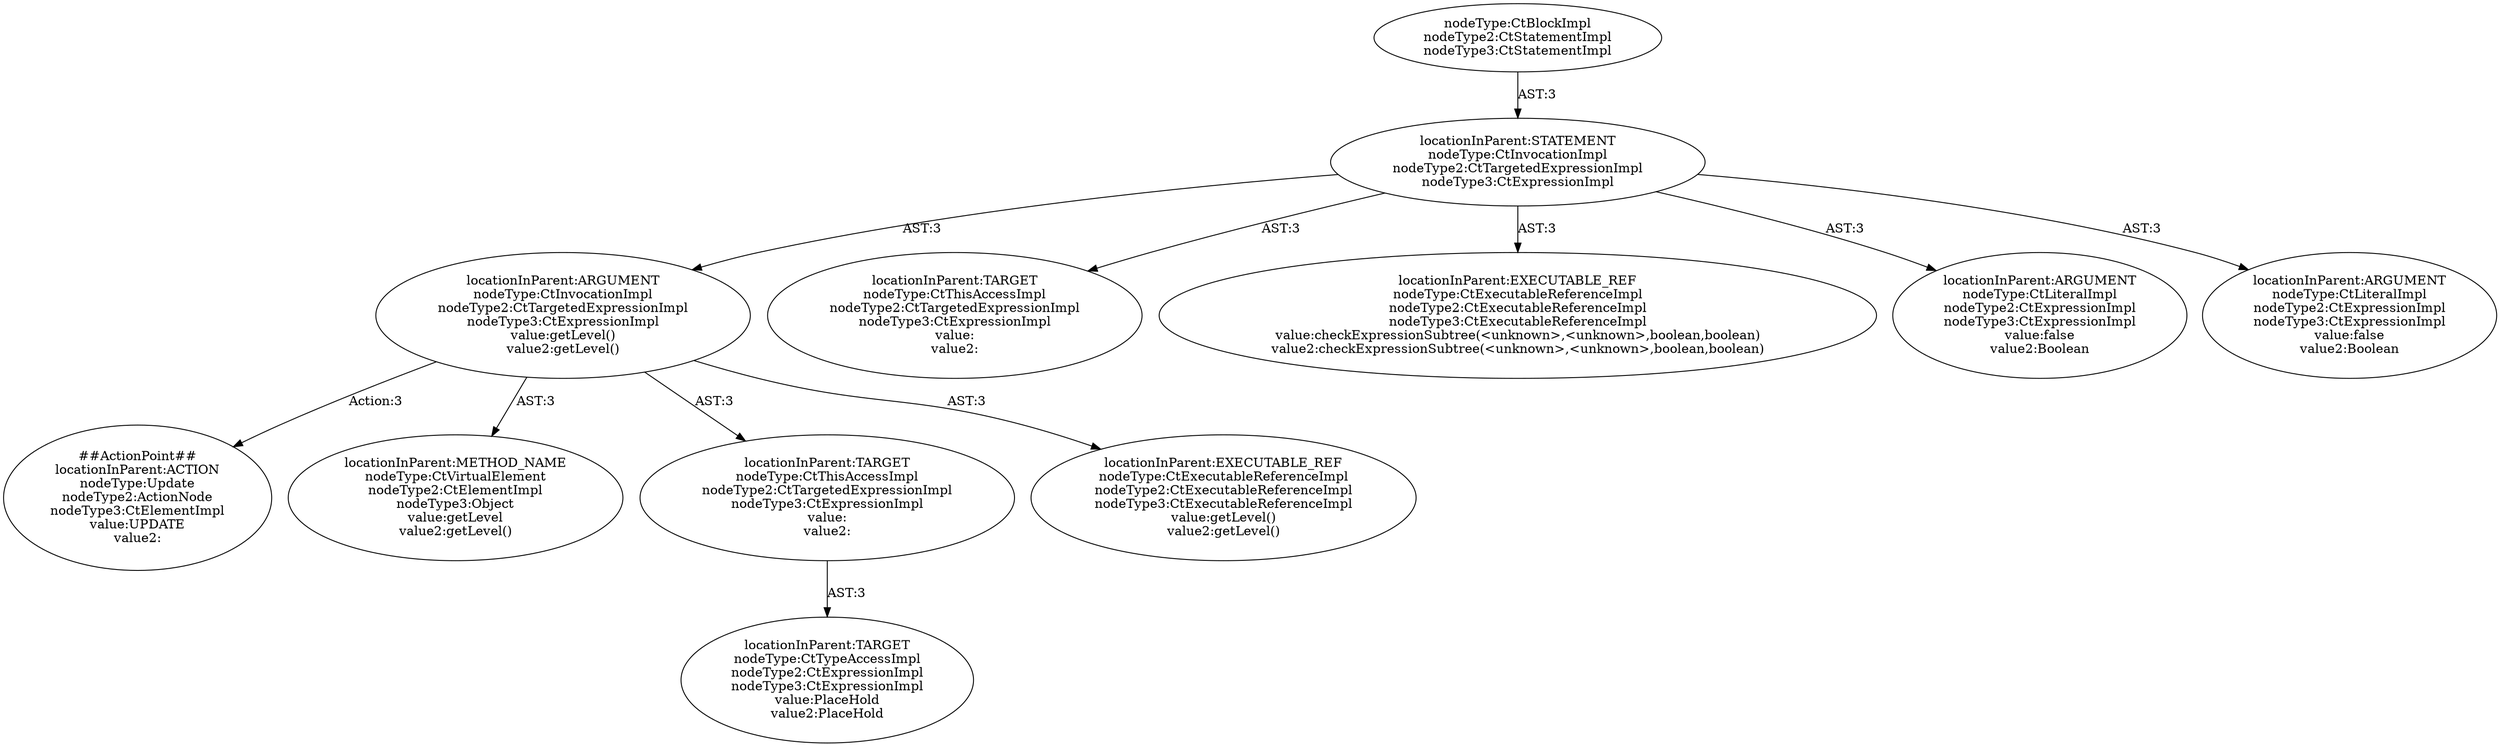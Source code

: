 digraph "Pattern" {
0 [label="##ActionPoint##
locationInParent:ACTION
nodeType:Update
nodeType2:ActionNode
nodeType3:CtElementImpl
value:UPDATE
value2:" shape=ellipse]
1 [label="locationInParent:ARGUMENT
nodeType:CtInvocationImpl
nodeType2:CtTargetedExpressionImpl
nodeType3:CtExpressionImpl
value:getLevel()
value2:getLevel()" shape=ellipse]
2 [label="locationInParent:STATEMENT
nodeType:CtInvocationImpl
nodeType2:CtTargetedExpressionImpl
nodeType3:CtExpressionImpl" shape=ellipse]
3 [label="nodeType:CtBlockImpl
nodeType2:CtStatementImpl
nodeType3:CtStatementImpl" shape=ellipse]
4 [label="locationInParent:TARGET
nodeType:CtThisAccessImpl
nodeType2:CtTargetedExpressionImpl
nodeType3:CtExpressionImpl
value:
value2:" shape=ellipse]
5 [label="locationInParent:EXECUTABLE_REF
nodeType:CtExecutableReferenceImpl
nodeType2:CtExecutableReferenceImpl
nodeType3:CtExecutableReferenceImpl
value:checkExpressionSubtree(<unknown>,<unknown>,boolean,boolean)
value2:checkExpressionSubtree(<unknown>,<unknown>,boolean,boolean)" shape=ellipse]
6 [label="locationInParent:ARGUMENT
nodeType:CtLiteralImpl
nodeType2:CtExpressionImpl
nodeType3:CtExpressionImpl
value:false
value2:Boolean" shape=ellipse]
7 [label="locationInParent:ARGUMENT
nodeType:CtLiteralImpl
nodeType2:CtExpressionImpl
nodeType3:CtExpressionImpl
value:false
value2:Boolean" shape=ellipse]
8 [label="locationInParent:METHOD_NAME
nodeType:CtVirtualElement
nodeType2:CtElementImpl
nodeType3:Object
value:getLevel
value2:getLevel()" shape=ellipse]
9 [label="locationInParent:TARGET
nodeType:CtThisAccessImpl
nodeType2:CtTargetedExpressionImpl
nodeType3:CtExpressionImpl
value:
value2:" shape=ellipse]
10 [label="locationInParent:TARGET
nodeType:CtTypeAccessImpl
nodeType2:CtExpressionImpl
nodeType3:CtExpressionImpl
value:PlaceHold
value2:PlaceHold" shape=ellipse]
11 [label="locationInParent:EXECUTABLE_REF
nodeType:CtExecutableReferenceImpl
nodeType2:CtExecutableReferenceImpl
nodeType3:CtExecutableReferenceImpl
value:getLevel()
value2:getLevel()" shape=ellipse]
1 -> 0 [label="Action:3"];
1 -> 8 [label="AST:3"];
1 -> 9 [label="AST:3"];
1 -> 11 [label="AST:3"];
2 -> 1 [label="AST:3"];
2 -> 4 [label="AST:3"];
2 -> 5 [label="AST:3"];
2 -> 6 [label="AST:3"];
2 -> 7 [label="AST:3"];
3 -> 2 [label="AST:3"];
9 -> 10 [label="AST:3"];
}